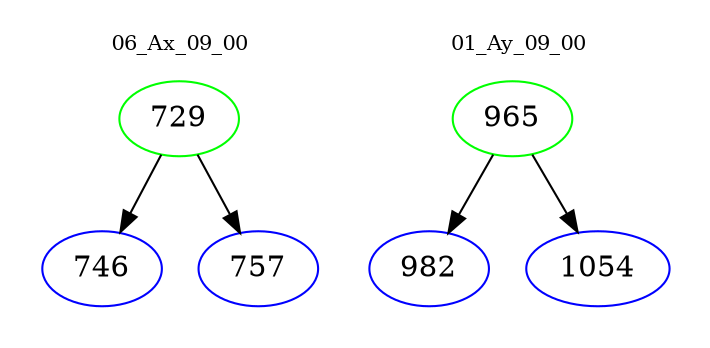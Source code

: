 digraph{
subgraph cluster_0 {
color = white
label = "06_Ax_09_00";
fontsize=10;
T0_729 [label="729", color="green"]
T0_729 -> T0_746 [color="black"]
T0_746 [label="746", color="blue"]
T0_729 -> T0_757 [color="black"]
T0_757 [label="757", color="blue"]
}
subgraph cluster_1 {
color = white
label = "01_Ay_09_00";
fontsize=10;
T1_965 [label="965", color="green"]
T1_965 -> T1_982 [color="black"]
T1_982 [label="982", color="blue"]
T1_965 -> T1_1054 [color="black"]
T1_1054 [label="1054", color="blue"]
}
}
